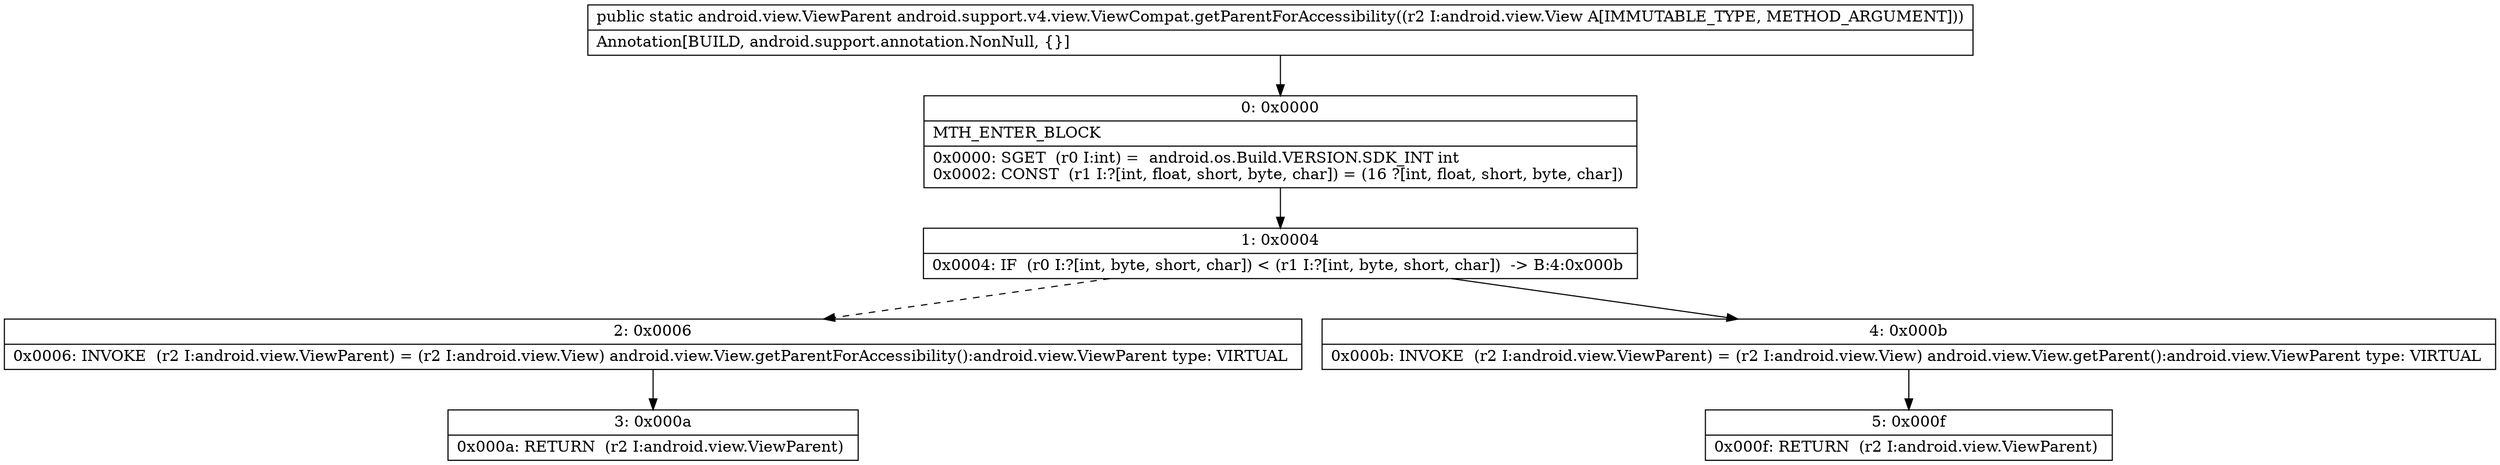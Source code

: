 digraph "CFG forandroid.support.v4.view.ViewCompat.getParentForAccessibility(Landroid\/view\/View;)Landroid\/view\/ViewParent;" {
Node_0 [shape=record,label="{0\:\ 0x0000|MTH_ENTER_BLOCK\l|0x0000: SGET  (r0 I:int) =  android.os.Build.VERSION.SDK_INT int \l0x0002: CONST  (r1 I:?[int, float, short, byte, char]) = (16 ?[int, float, short, byte, char]) \l}"];
Node_1 [shape=record,label="{1\:\ 0x0004|0x0004: IF  (r0 I:?[int, byte, short, char]) \< (r1 I:?[int, byte, short, char])  \-\> B:4:0x000b \l}"];
Node_2 [shape=record,label="{2\:\ 0x0006|0x0006: INVOKE  (r2 I:android.view.ViewParent) = (r2 I:android.view.View) android.view.View.getParentForAccessibility():android.view.ViewParent type: VIRTUAL \l}"];
Node_3 [shape=record,label="{3\:\ 0x000a|0x000a: RETURN  (r2 I:android.view.ViewParent) \l}"];
Node_4 [shape=record,label="{4\:\ 0x000b|0x000b: INVOKE  (r2 I:android.view.ViewParent) = (r2 I:android.view.View) android.view.View.getParent():android.view.ViewParent type: VIRTUAL \l}"];
Node_5 [shape=record,label="{5\:\ 0x000f|0x000f: RETURN  (r2 I:android.view.ViewParent) \l}"];
MethodNode[shape=record,label="{public static android.view.ViewParent android.support.v4.view.ViewCompat.getParentForAccessibility((r2 I:android.view.View A[IMMUTABLE_TYPE, METHOD_ARGUMENT]))  | Annotation[BUILD, android.support.annotation.NonNull, \{\}]\l}"];
MethodNode -> Node_0;
Node_0 -> Node_1;
Node_1 -> Node_2[style=dashed];
Node_1 -> Node_4;
Node_2 -> Node_3;
Node_4 -> Node_5;
}

